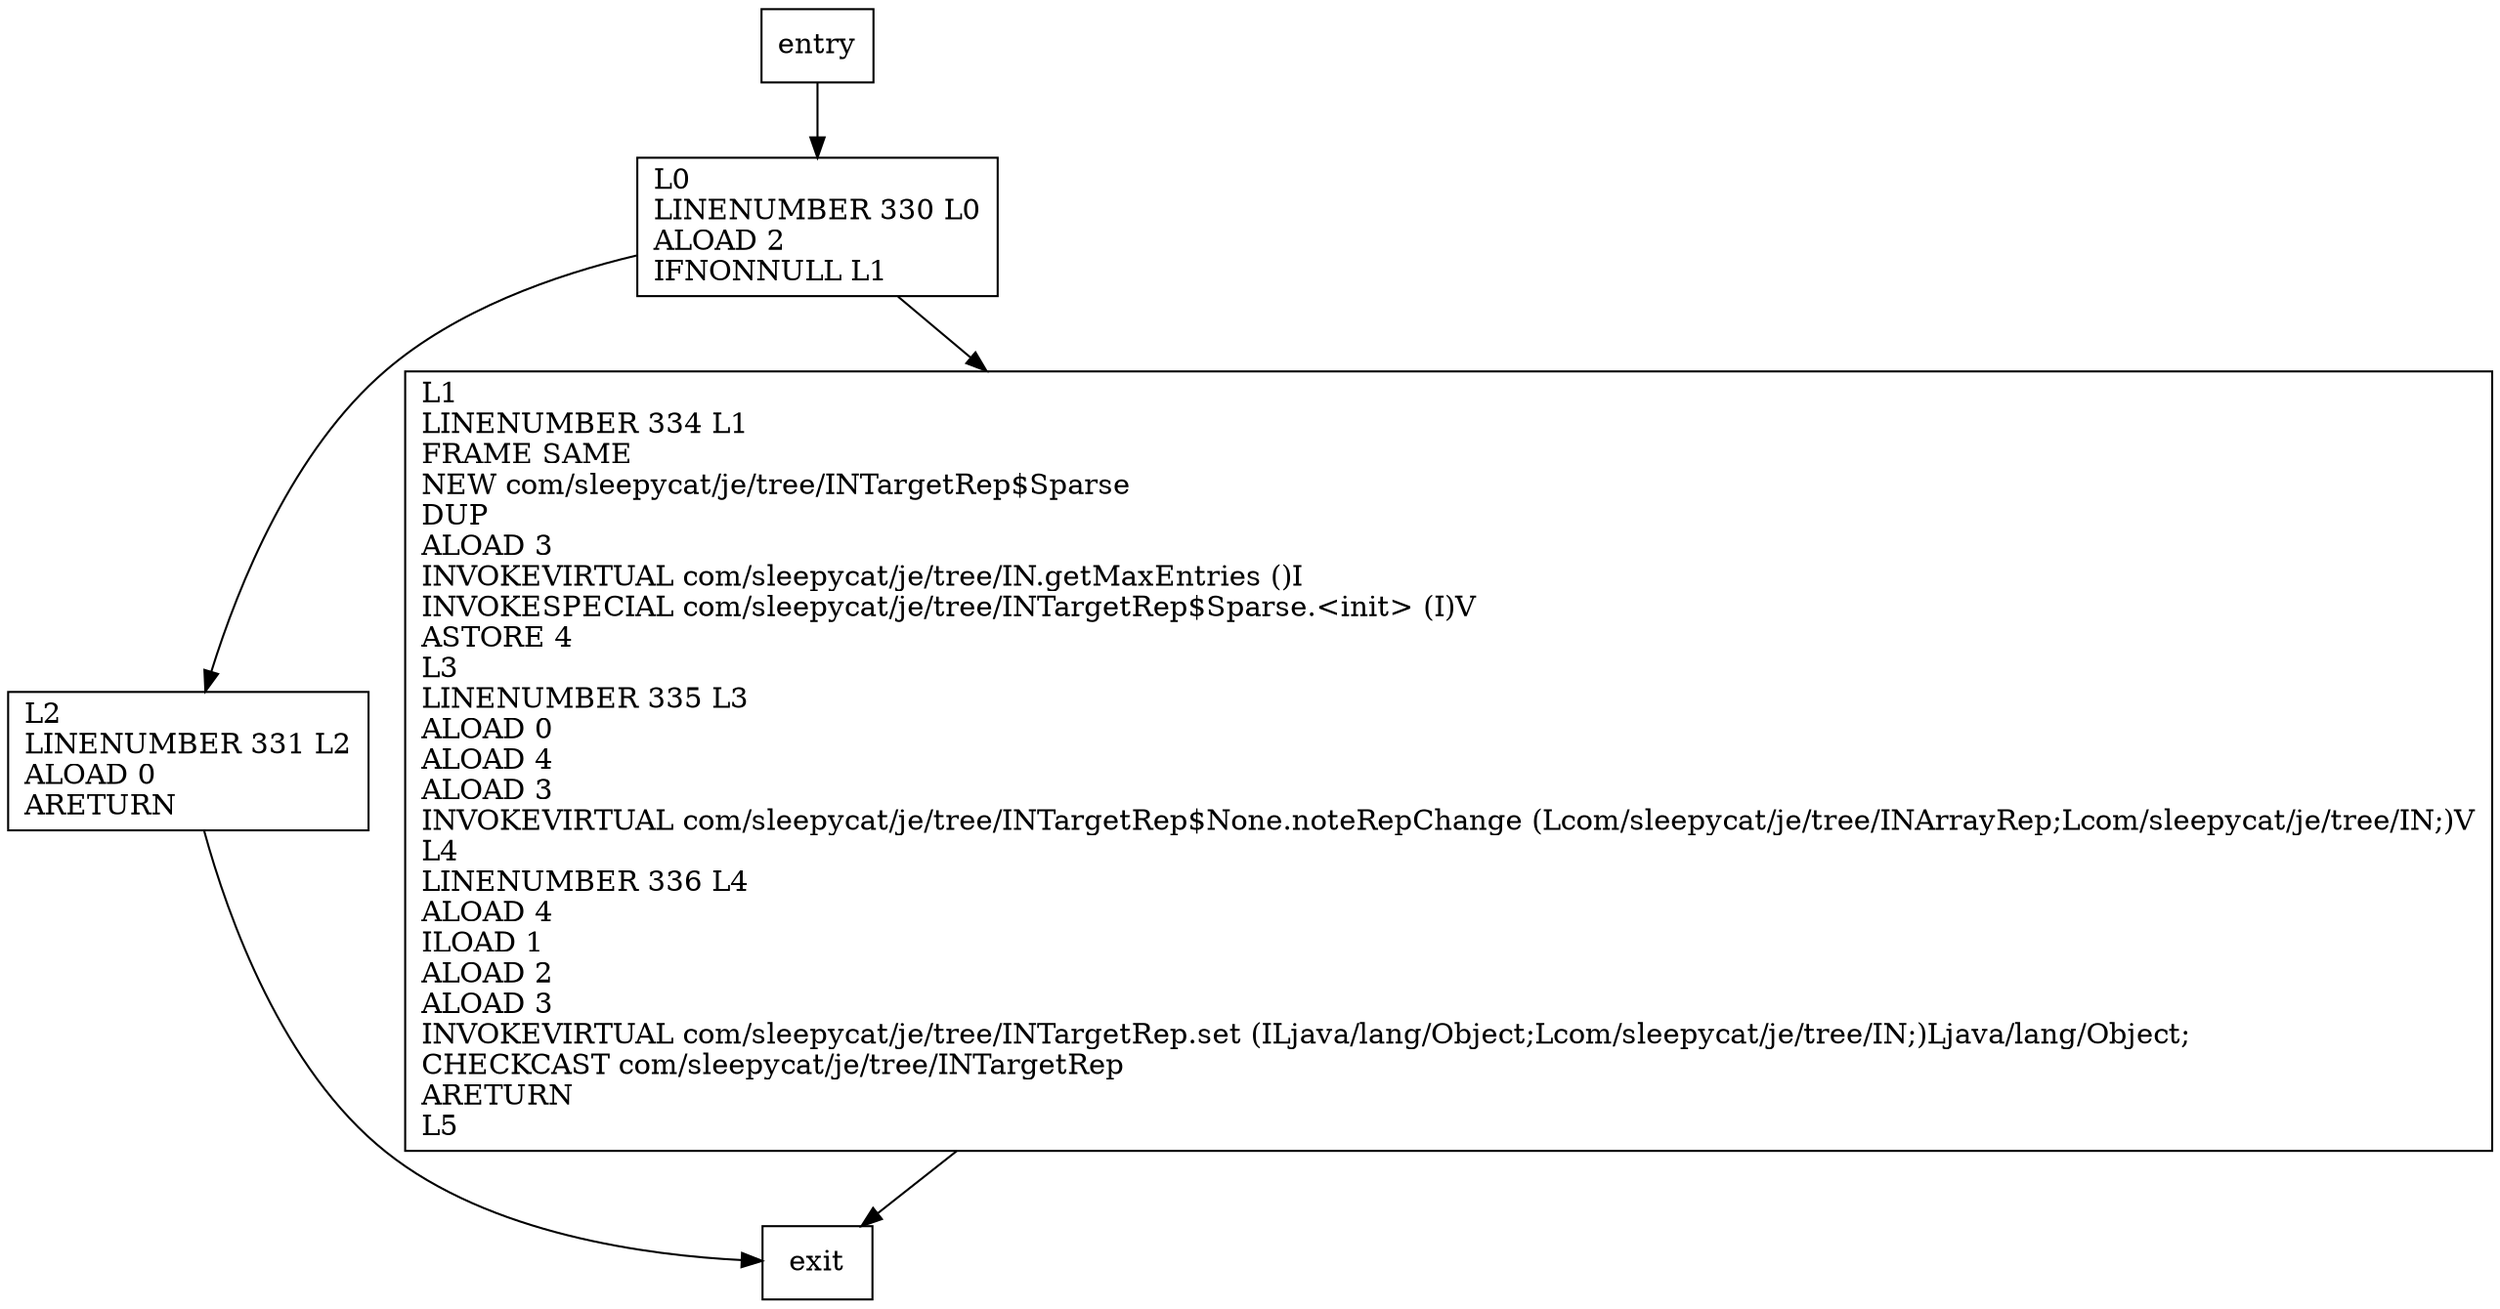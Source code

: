 digraph set {
node [shape=record];
1052541409 [label="L0\lLINENUMBER 330 L0\lALOAD 2\lIFNONNULL L1\l"];
1846493902 [label="L2\lLINENUMBER 331 L2\lALOAD 0\lARETURN\l"];
1615283674 [label="L1\lLINENUMBER 334 L1\lFRAME SAME\lNEW com/sleepycat/je/tree/INTargetRep$Sparse\lDUP\lALOAD 3\lINVOKEVIRTUAL com/sleepycat/je/tree/IN.getMaxEntries ()I\lINVOKESPECIAL com/sleepycat/je/tree/INTargetRep$Sparse.\<init\> (I)V\lASTORE 4\lL3\lLINENUMBER 335 L3\lALOAD 0\lALOAD 4\lALOAD 3\lINVOKEVIRTUAL com/sleepycat/je/tree/INTargetRep$None.noteRepChange (Lcom/sleepycat/je/tree/INArrayRep;Lcom/sleepycat/je/tree/IN;)V\lL4\lLINENUMBER 336 L4\lALOAD 4\lILOAD 1\lALOAD 2\lALOAD 3\lINVOKEVIRTUAL com/sleepycat/je/tree/INTargetRep.set (ILjava/lang/Object;Lcom/sleepycat/je/tree/IN;)Ljava/lang/Object;\lCHECKCAST com/sleepycat/je/tree/INTargetRep\lARETURN\lL5\l"];
entry;
exit;
entry -> 1052541409
1052541409 -> 1846493902
1052541409 -> 1615283674
1846493902 -> exit
1615283674 -> exit
}
